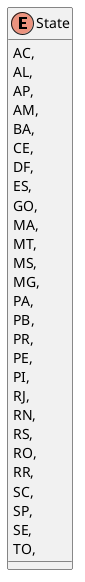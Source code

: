 @startuml
enum State {
    AC,
    AL,
    AP,
    AM,
    BA,
    CE,
    DF,
    ES,
    GO,
    MA,
    MT,
    MS,
    MG,
    PA,
    PB,
    PR,
    PE,
    PI,
    RJ,
    RN,
    RS,
    RO,
    RR,
    SC,
    SP,
    SE,
    TO,
}
@enduml
